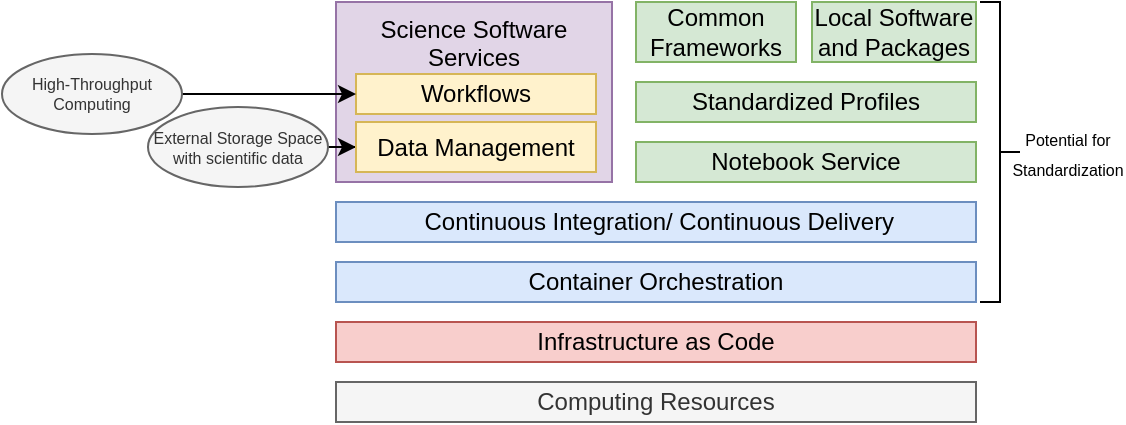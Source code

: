 <mxfile version="20.8.20" type="github">
  <diagram id="Ox-5USU47mw0coAknR-2" name="Page-1">
    <mxGraphModel dx="1092" dy="607" grid="1" gridSize="10" guides="1" tooltips="1" connect="1" arrows="1" fold="1" page="1" pageScale="1" pageWidth="850" pageHeight="1100" math="0" shadow="0">
      <root>
        <mxCell id="0" />
        <mxCell id="1" parent="0" />
        <mxCell id="gHRdiQ_8jNhcd9hCINz7-1" value="Infrastructure as Code" style="rounded=0;whiteSpace=wrap;html=1;fillColor=#f8cecc;strokeColor=#b85450;fontFamily=Helvetica;" parent="1" vertex="1">
          <mxGeometry x="240" y="420" width="320" height="20" as="geometry" />
        </mxCell>
        <mxCell id="gHRdiQ_8jNhcd9hCINz7-3" value="Computing Resources" style="rounded=0;whiteSpace=wrap;html=1;fillColor=#f5f5f5;fontColor=#333333;strokeColor=#666666;fontFamily=Helvetica;" parent="1" vertex="1">
          <mxGeometry x="240" y="450" width="320" height="20" as="geometry" />
        </mxCell>
        <mxCell id="gHRdiQ_8jNhcd9hCINz7-4" value="Container Orchestration" style="rounded=0;whiteSpace=wrap;html=1;fillColor=#dae8fc;strokeColor=#6c8ebf;fontFamily=Helvetica;" parent="1" vertex="1">
          <mxGeometry x="240" y="390" width="320" height="20" as="geometry" />
        </mxCell>
        <mxCell id="gHRdiQ_8jNhcd9hCINz7-6" value="&amp;nbsp;Continuous Integration/ Continuous Delivery" style="rounded=0;whiteSpace=wrap;html=1;fillColor=#dae8fc;strokeColor=#6c8ebf;fontFamily=Helvetica;" parent="1" vertex="1">
          <mxGeometry x="240" y="360" width="320" height="20" as="geometry" />
        </mxCell>
        <mxCell id="gHRdiQ_8jNhcd9hCINz7-8" value="" style="shape=curlyBracket;whiteSpace=wrap;html=1;rounded=0;flipH=1;labelPosition=right;verticalLabelPosition=middle;align=left;verticalAlign=middle;fontFamily=Helvetica;" parent="1" vertex="1">
          <mxGeometry x="562" y="260" width="20" height="150" as="geometry" />
        </mxCell>
        <mxCell id="gHRdiQ_8jNhcd9hCINz7-9" value="&lt;font style=&quot;font-size: 8px;&quot;&gt;Potential for Standardization&lt;/font&gt;" style="text;html=1;strokeColor=none;fillColor=none;align=center;verticalAlign=middle;whiteSpace=wrap;rounded=0;shadow=0;fontFamily=Helvetica;labelBorderColor=none;labelBackgroundColor=none;" parent="1" vertex="1">
          <mxGeometry x="582" y="320" width="48" height="30" as="geometry" />
        </mxCell>
        <mxCell id="gHRdiQ_8jNhcd9hCINz7-10" value="Notebook Service" style="rounded=0;whiteSpace=wrap;html=1;fillColor=#d5e8d4;strokeColor=#82b366;fontFamily=Helvetica;" parent="1" vertex="1">
          <mxGeometry x="390" y="330" width="170" height="20" as="geometry" />
        </mxCell>
        <mxCell id="gHRdiQ_8jNhcd9hCINz7-11" value="Science Software Services" style="rounded=0;whiteSpace=wrap;html=1;fillColor=#e1d5e7;strokeColor=#9673a6;verticalAlign=top;fontFamily=Helvetica;" parent="1" vertex="1">
          <mxGeometry x="240" y="260" width="138" height="90" as="geometry" />
        </mxCell>
        <mxCell id="Abe1Vv22pAj8YZEP-MWm-4" style="edgeStyle=orthogonalEdgeStyle;rounded=0;hachureGap=4;orthogonalLoop=1;jettySize=auto;html=1;entryX=0;entryY=0.5;entryDx=0;entryDy=0;fontFamily=Helvetica;fontSize=16;" edge="1" parent="1" source="gHRdiQ_8jNhcd9hCINz7-13" target="Abe1Vv22pAj8YZEP-MWm-1">
          <mxGeometry relative="1" as="geometry" />
        </mxCell>
        <mxCell id="gHRdiQ_8jNhcd9hCINz7-13" value="External Storage Space with scientific data" style="ellipse;whiteSpace=wrap;html=1;rounded=0;shadow=0;fontFamily=Helvetica;fontSize=8;fillColor=#f5f5f5;fontColor=#333333;strokeColor=#666666;" parent="1" vertex="1">
          <mxGeometry x="146" y="312.5" width="90" height="40" as="geometry" />
        </mxCell>
        <mxCell id="gHRdiQ_8jNhcd9hCINz7-14" value="Standardized Profiles" style="rounded=0;whiteSpace=wrap;html=1;fillColor=#d5e8d4;strokeColor=#82b366;fontFamily=Helvetica;" parent="1" vertex="1">
          <mxGeometry x="390" y="300" width="170" height="20" as="geometry" />
        </mxCell>
        <mxCell id="gHRdiQ_8jNhcd9hCINz7-15" value="Common Frameworks" style="rounded=0;whiteSpace=wrap;html=1;fillColor=#d5e8d4;strokeColor=#82b366;fontFamily=Helvetica;" parent="1" vertex="1">
          <mxGeometry x="390" y="260" width="80" height="30" as="geometry" />
        </mxCell>
        <mxCell id="gHRdiQ_8jNhcd9hCINz7-16" value="Local Software and Packages" style="rounded=0;whiteSpace=wrap;html=1;fillColor=#d5e8d4;strokeColor=#82b366;fontFamily=Helvetica;" parent="1" vertex="1">
          <mxGeometry x="478" y="260" width="82" height="30" as="geometry" />
        </mxCell>
        <mxCell id="Abe1Vv22pAj8YZEP-MWm-1" value="Data Management" style="rounded=0;whiteSpace=wrap;html=1;fillColor=#fff2cc;strokeColor=#d6b656;fontFamily=Helvetica;" vertex="1" parent="1">
          <mxGeometry x="250" y="320" width="120" height="25" as="geometry" />
        </mxCell>
        <mxCell id="Abe1Vv22pAj8YZEP-MWm-2" value="Workflows" style="rounded=0;whiteSpace=wrap;html=1;fillColor=#fff2cc;strokeColor=#d6b656;fontFamily=Helvetica;" vertex="1" parent="1">
          <mxGeometry x="250" y="296" width="120" height="20" as="geometry" />
        </mxCell>
        <mxCell id="Abe1Vv22pAj8YZEP-MWm-7" style="edgeStyle=orthogonalEdgeStyle;rounded=0;hachureGap=4;orthogonalLoop=1;jettySize=auto;html=1;exitX=1;exitY=0.5;exitDx=0;exitDy=0;entryX=0;entryY=0.5;entryDx=0;entryDy=0;fontFamily=Helvetica;fontSize=16;" edge="1" parent="1" source="Abe1Vv22pAj8YZEP-MWm-6" target="Abe1Vv22pAj8YZEP-MWm-2">
          <mxGeometry relative="1" as="geometry" />
        </mxCell>
        <mxCell id="Abe1Vv22pAj8YZEP-MWm-6" value="High-Throughput Computing" style="ellipse;whiteSpace=wrap;html=1;rounded=0;shadow=0;fontFamily=Helvetica;fontSize=8;fillColor=#f5f5f5;fontColor=#333333;strokeColor=#666666;" vertex="1" parent="1">
          <mxGeometry x="73" y="286" width="90" height="40" as="geometry" />
        </mxCell>
      </root>
    </mxGraphModel>
  </diagram>
</mxfile>
